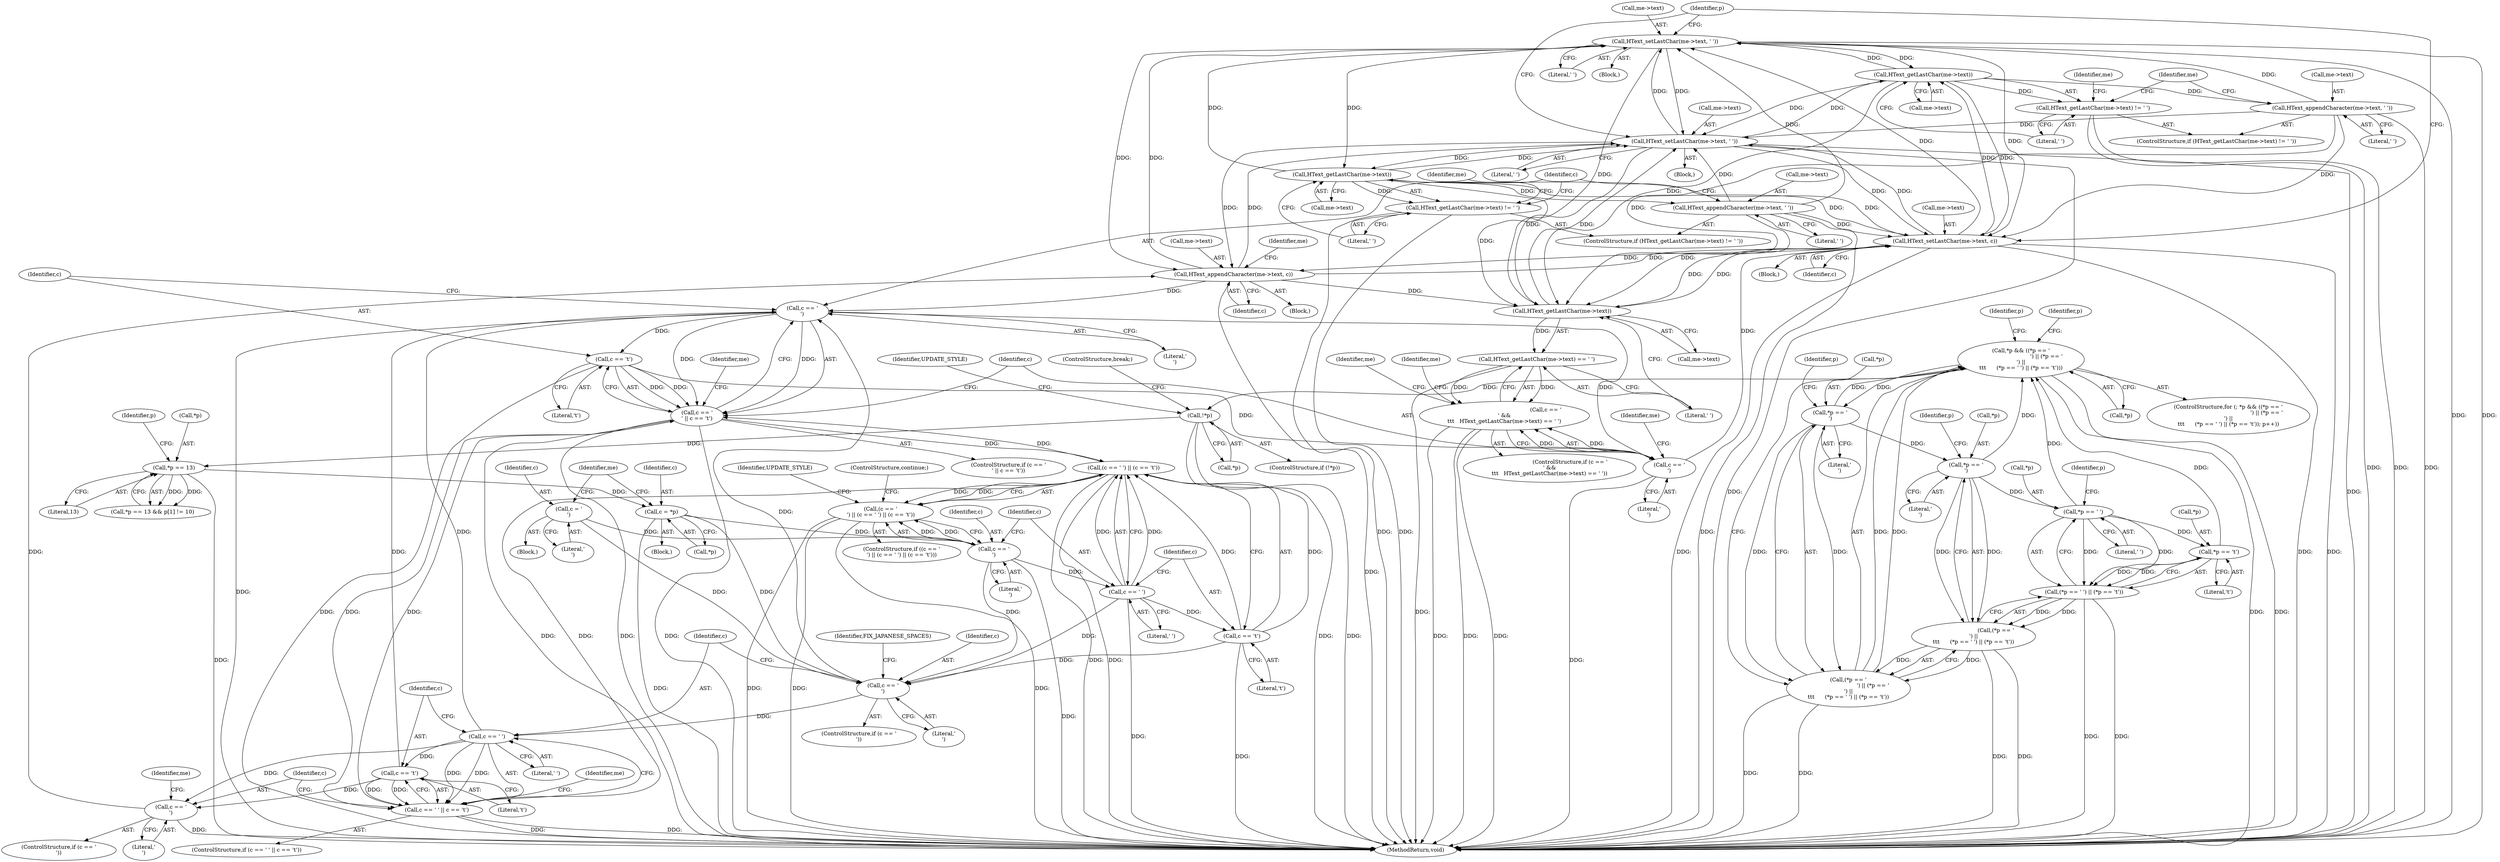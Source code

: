 digraph "0_lynx-snapshots_280a61b300a1614f6037efc0902ff7ecf17146e9@pointer" {
"1000438" [label="(Call,HText_setLastChar(me->text, ' '))"];
"1000374" [label="(Call,HText_getLastChar(me->text))"];
"1000456" [label="(Call,HText_setLastChar(me->text, ' '))"];
"1000401" [label="(Call,HText_getLastChar(me->text))"];
"1000463" [label="(Call,HText_setLastChar(me->text, c))"];
"1000406" [label="(Call,HText_appendCharacter(me->text, ' '))"];
"1000450" [label="(Call,HText_getLastChar(me->text))"];
"1000438" [label="(Call,HText_setLastChar(me->text, ' '))"];
"1000419" [label="(Call,HText_appendCharacter(me->text, c))"];
"1000413" [label="(Call,c == '\r')"];
"1000395" [label="(Call,c == '\t')"];
"1000392" [label="(Call,c == ' ')"];
"1000359" [label="(Call,c == '\n')"];
"1000330" [label="(Call,c = '\n')"];
"1000335" [label="(Call,c = *p)"];
"1000320" [label="(Call,*p == 13)"];
"1000307" [label="(Call,!*p)"];
"1000282" [label="(Call,*p && ((*p == '\n') || (*p == '\r') ||\n\t\t\t      (*p == ' ') || (*p == '\t')))"];
"1000291" [label="(Call,*p == '\r')"];
"1000286" [label="(Call,*p == '\n')"];
"1000300" [label="(Call,*p == '\t')"];
"1000296" [label="(Call,*p == ' ')"];
"1000285" [label="(Call,(*p == '\n') || (*p == '\r') ||\n\t\t\t      (*p == ' ') || (*p == '\t'))"];
"1000290" [label="(Call,(*p == '\r') ||\n\t\t\t      (*p == ' ') || (*p == '\t'))"];
"1000295" [label="(Call,(*p == ' ') || (*p == '\t'))"];
"1000350" [label="(Call,c == ' ')"];
"1000346" [label="(Call,c == '\n')"];
"1000353" [label="(Call,c == '\t')"];
"1000379" [label="(Call,HText_appendCharacter(me->text, ' '))"];
"1000446" [label="(Call,c == '\r')"];
"1000431" [label="(Call,c == '\n')"];
"1000434" [label="(Call,c == '\t')"];
"1000373" [label="(Call,HText_getLastChar(me->text) != ' ')"];
"1000400" [label="(Call,HText_getLastChar(me->text) != ' ')"];
"1000449" [label="(Call,HText_getLastChar(me->text) == ' ')"];
"1000445" [label="(Call,c == '\r' &&\n\t\t\t   HText_getLastChar(me->text) == ' ')"];
"1000430" [label="(Call,c == '\n' || c == '\t')"];
"1000349" [label="(Call,(c == ' ') || (c == '\t'))"];
"1000345" [label="(Call,(c == '\n') || (c == ' ') || (c == '\t'))"];
"1000391" [label="(Call,c == ' ' || c == '\t')"];
"1000283" [label="(Call,*p)"];
"1000465" [label="(Identifier,me)"];
"1000400" [label="(Call,HText_getLastChar(me->text) != ' ')"];
"1000438" [label="(Call,HText_setLastChar(me->text, ' '))"];
"1000359" [label="(Call,c == '\n')"];
"1000420" [label="(Call,me->text)"];
"1000463" [label="(Call,HText_setLastChar(me->text, c))"];
"1000406" [label="(Call,HText_appendCharacter(me->text, ' '))"];
"1000458" [label="(Identifier,me)"];
"1000399" [label="(ControlStructure,if (HText_getLastChar(me->text) != ' '))"];
"1000386" [label="(Identifier,me)"];
"1000335" [label="(Call,c = *p)"];
"1000357" [label="(Identifier,UPDATE_STYLE)"];
"1000442" [label="(Literal,' ')"];
"1000302" [label="(Identifier,p)"];
"1000375" [label="(Call,me->text)"];
"1000301" [label="(Call,*p)"];
"1000405" [label="(Literal,' ')"];
"1000432" [label="(Identifier,c)"];
"1000332" [label="(Literal,'\n')"];
"1000298" [label="(Identifier,p)"];
"1000456" [label="(Call,HText_setLastChar(me->text, ' '))"];
"1000297" [label="(Call,*p)"];
"1000450" [label="(Call,HText_getLastChar(me->text))"];
"1000434" [label="(Call,c == '\t')"];
"1000308" [label="(Call,*p)"];
"1000355" [label="(Literal,'\t')"];
"1000426" [label="(Identifier,me)"];
"1000316" [label="(Identifier,p)"];
"1000423" [label="(Identifier,c)"];
"1000460" [label="(Literal,' ')"];
"1000361" [label="(Literal,'\n')"];
"1000330" [label="(Call,c = '\n')"];
"1000299" [label="(Literal,' ')"];
"1000336" [label="(Identifier,c)"];
"1000329" [label="(Block,)"];
"1000286" [label="(Call,*p == '\n')"];
"1000381" [label="(Identifier,me)"];
"1000433" [label="(Literal,'\n')"];
"1000429" [label="(ControlStructure,if (c == '\n' || c == '\t'))"];
"1000439" [label="(Call,me->text)"];
"1000505" [label="(MethodReturn,void)"];
"1000418" [label="(Block,)"];
"1000415" [label="(Literal,'\r')"];
"1000419" [label="(Call,HText_appendCharacter(me->text, c))"];
"1000392" [label="(Call,c == ' ')"];
"1000410" [label="(Literal,' ')"];
"1000341" [label="(Identifier,me)"];
"1000345" [label="(Call,(c == '\n') || (c == ' ') || (c == '\t'))"];
"1000323" [label="(Literal,13)"];
"1000446" [label="(Call,c == '\r')"];
"1000326" [label="(Identifier,p)"];
"1000306" [label="(ControlStructure,if (!*p))"];
"1000282" [label="(Call,*p && ((*p == '\n') || (*p == '\r') ||\n\t\t\t      (*p == ' ') || (*p == '\t')))"];
"1000437" [label="(Block,)"];
"1000352" [label="(Literal,' ')"];
"1000350" [label="(Call,c == ' ')"];
"1000300" [label="(Call,*p == '\t')"];
"1000287" [label="(Call,*p)"];
"1000412" [label="(ControlStructure,if (c == '\r'))"];
"1000303" [label="(Literal,'\t')"];
"1000396" [label="(Identifier,c)"];
"1000334" [label="(Block,)"];
"1000305" [label="(Identifier,p)"];
"1000448" [label="(Literal,'\r')"];
"1000393" [label="(Identifier,c)"];
"1000444" [label="(ControlStructure,if (c == '\r' &&\n\t\t\t   HText_getLastChar(me->text) == ' '))"];
"1000451" [label="(Call,me->text)"];
"1000379" [label="(Call,HText_appendCharacter(me->text, ' '))"];
"1000452" [label="(Identifier,me)"];
"1000440" [label="(Identifier,me)"];
"1000455" [label="(Block,)"];
"1000285" [label="(Call,(*p == '\n') || (*p == '\r') ||\n\t\t\t      (*p == ' ') || (*p == '\t'))"];
"1000291" [label="(Call,*p == '\r')"];
"1000309" [label="(Identifier,p)"];
"1000435" [label="(Identifier,c)"];
"1000383" [label="(Literal,' ')"];
"1000380" [label="(Call,me->text)"];
"1000337" [label="(Call,*p)"];
"1000447" [label="(Identifier,c)"];
"1000292" [label="(Call,*p)"];
"1000344" [label="(ControlStructure,if ((c == '\n') || (c == ' ') || (c == '\t')))"];
"1000374" [label="(Call,HText_getLastChar(me->text))"];
"1000431" [label="(Call,c == '\n')"];
"1000407" [label="(Call,me->text)"];
"1000290" [label="(Call,(*p == '\r') ||\n\t\t\t      (*p == ' ') || (*p == '\t'))"];
"1000351" [label="(Identifier,c)"];
"1000346" [label="(Call,c == '\n')"];
"1000349" [label="(Call,(c == ' ') || (c == '\t'))"];
"1000293" [label="(Identifier,p)"];
"1000445" [label="(Call,c == '\r' &&\n\t\t\t   HText_getLastChar(me->text) == ' ')"];
"1000365" [label="(Identifier,FIX_JAPANESE_SPACES)"];
"1000401" [label="(Call,HText_getLastChar(me->text))"];
"1000467" [label="(Identifier,c)"];
"1000394" [label="(Literal,' ')"];
"1000449" [label="(Call,HText_getLastChar(me->text) == ' ')"];
"1000391" [label="(Call,c == ' ' || c == '\t')"];
"1000320" [label="(Call,*p == 13)"];
"1000414" [label="(Identifier,c)"];
"1000347" [label="(Identifier,c)"];
"1000294" [label="(Literal,'\r')"];
"1000464" [label="(Call,me->text)"];
"1000378" [label="(Literal,' ')"];
"1000289" [label="(Literal,'\n')"];
"1000348" [label="(Literal,'\n')"];
"1000321" [label="(Call,*p)"];
"1000372" [label="(ControlStructure,if (HText_getLastChar(me->text) != ' '))"];
"1000454" [label="(Literal,' ')"];
"1000436" [label="(Literal,'\t')"];
"1000295" [label="(Call,(*p == ' ') || (*p == '\t'))"];
"1000390" [label="(ControlStructure,if (c == ' ' || c == '\t'))"];
"1000296" [label="(Call,*p == ' ')"];
"1000354" [label="(Identifier,c)"];
"1000408" [label="(Identifier,me)"];
"1000311" [label="(Identifier,UPDATE_STYLE)"];
"1000395" [label="(Call,c == '\t')"];
"1000457" [label="(Call,me->text)"];
"1000397" [label="(Literal,'\t')"];
"1000281" [label="(ControlStructure,for (; *p && ((*p == '\n') || (*p == '\r') ||\n\t\t\t      (*p == ' ') || (*p == '\t')); p++))"];
"1000402" [label="(Call,me->text)"];
"1000413" [label="(Call,c == '\r')"];
"1000356" [label="(ControlStructure,continue;)"];
"1000358" [label="(ControlStructure,if (c == '\n'))"];
"1000373" [label="(Call,HText_getLastChar(me->text) != ' ')"];
"1000331" [label="(Identifier,c)"];
"1000319" [label="(Call,*p == 13 && p[1] != 10)"];
"1000430" [label="(Call,c == '\n' || c == '\t')"];
"1000421" [label="(Identifier,me)"];
"1000360" [label="(Identifier,c)"];
"1000353" [label="(Call,c == '\t')"];
"1000462" [label="(Block,)"];
"1000307" [label="(Call,!*p)"];
"1000403" [label="(Identifier,me)"];
"1000310" [label="(ControlStructure,break;)"];
"1000438" -> "1000437"  [label="AST: "];
"1000438" -> "1000442"  [label="CFG: "];
"1000439" -> "1000438"  [label="AST: "];
"1000442" -> "1000438"  [label="AST: "];
"1000316" -> "1000438"  [label="CFG: "];
"1000438" -> "1000505"  [label="DDG: "];
"1000438" -> "1000505"  [label="DDG: "];
"1000438" -> "1000374"  [label="DDG: "];
"1000438" -> "1000401"  [label="DDG: "];
"1000438" -> "1000419"  [label="DDG: "];
"1000374" -> "1000438"  [label="DDG: "];
"1000456" -> "1000438"  [label="DDG: "];
"1000401" -> "1000438"  [label="DDG: "];
"1000406" -> "1000438"  [label="DDG: "];
"1000463" -> "1000438"  [label="DDG: "];
"1000419" -> "1000438"  [label="DDG: "];
"1000379" -> "1000438"  [label="DDG: "];
"1000438" -> "1000450"  [label="DDG: "];
"1000438" -> "1000456"  [label="DDG: "];
"1000438" -> "1000463"  [label="DDG: "];
"1000374" -> "1000373"  [label="AST: "];
"1000374" -> "1000375"  [label="CFG: "];
"1000375" -> "1000374"  [label="AST: "];
"1000378" -> "1000374"  [label="CFG: "];
"1000374" -> "1000373"  [label="DDG: "];
"1000456" -> "1000374"  [label="DDG: "];
"1000463" -> "1000374"  [label="DDG: "];
"1000374" -> "1000379"  [label="DDG: "];
"1000374" -> "1000450"  [label="DDG: "];
"1000374" -> "1000456"  [label="DDG: "];
"1000374" -> "1000463"  [label="DDG: "];
"1000456" -> "1000455"  [label="AST: "];
"1000456" -> "1000460"  [label="CFG: "];
"1000457" -> "1000456"  [label="AST: "];
"1000460" -> "1000456"  [label="AST: "];
"1000316" -> "1000456"  [label="CFG: "];
"1000456" -> "1000505"  [label="DDG: "];
"1000456" -> "1000505"  [label="DDG: "];
"1000456" -> "1000401"  [label="DDG: "];
"1000456" -> "1000419"  [label="DDG: "];
"1000456" -> "1000450"  [label="DDG: "];
"1000401" -> "1000456"  [label="DDG: "];
"1000406" -> "1000456"  [label="DDG: "];
"1000463" -> "1000456"  [label="DDG: "];
"1000450" -> "1000456"  [label="DDG: "];
"1000419" -> "1000456"  [label="DDG: "];
"1000379" -> "1000456"  [label="DDG: "];
"1000456" -> "1000463"  [label="DDG: "];
"1000401" -> "1000400"  [label="AST: "];
"1000401" -> "1000402"  [label="CFG: "];
"1000402" -> "1000401"  [label="AST: "];
"1000405" -> "1000401"  [label="CFG: "];
"1000401" -> "1000400"  [label="DDG: "];
"1000463" -> "1000401"  [label="DDG: "];
"1000401" -> "1000406"  [label="DDG: "];
"1000401" -> "1000450"  [label="DDG: "];
"1000401" -> "1000463"  [label="DDG: "];
"1000463" -> "1000462"  [label="AST: "];
"1000463" -> "1000467"  [label="CFG: "];
"1000464" -> "1000463"  [label="AST: "];
"1000467" -> "1000463"  [label="AST: "];
"1000316" -> "1000463"  [label="CFG: "];
"1000463" -> "1000505"  [label="DDG: "];
"1000463" -> "1000505"  [label="DDG: "];
"1000463" -> "1000505"  [label="DDG: "];
"1000463" -> "1000419"  [label="DDG: "];
"1000463" -> "1000450"  [label="DDG: "];
"1000406" -> "1000463"  [label="DDG: "];
"1000450" -> "1000463"  [label="DDG: "];
"1000419" -> "1000463"  [label="DDG: "];
"1000379" -> "1000463"  [label="DDG: "];
"1000446" -> "1000463"  [label="DDG: "];
"1000406" -> "1000399"  [label="AST: "];
"1000406" -> "1000410"  [label="CFG: "];
"1000407" -> "1000406"  [label="AST: "];
"1000410" -> "1000406"  [label="AST: "];
"1000432" -> "1000406"  [label="CFG: "];
"1000406" -> "1000505"  [label="DDG: "];
"1000406" -> "1000450"  [label="DDG: "];
"1000450" -> "1000449"  [label="AST: "];
"1000450" -> "1000451"  [label="CFG: "];
"1000451" -> "1000450"  [label="AST: "];
"1000454" -> "1000450"  [label="CFG: "];
"1000450" -> "1000449"  [label="DDG: "];
"1000419" -> "1000450"  [label="DDG: "];
"1000379" -> "1000450"  [label="DDG: "];
"1000419" -> "1000418"  [label="AST: "];
"1000419" -> "1000423"  [label="CFG: "];
"1000420" -> "1000419"  [label="AST: "];
"1000423" -> "1000419"  [label="AST: "];
"1000426" -> "1000419"  [label="CFG: "];
"1000419" -> "1000505"  [label="DDG: "];
"1000413" -> "1000419"  [label="DDG: "];
"1000419" -> "1000431"  [label="DDG: "];
"1000413" -> "1000412"  [label="AST: "];
"1000413" -> "1000415"  [label="CFG: "];
"1000414" -> "1000413"  [label="AST: "];
"1000415" -> "1000413"  [label="AST: "];
"1000421" -> "1000413"  [label="CFG: "];
"1000413" -> "1000505"  [label="DDG: "];
"1000395" -> "1000413"  [label="DDG: "];
"1000392" -> "1000413"  [label="DDG: "];
"1000395" -> "1000391"  [label="AST: "];
"1000395" -> "1000397"  [label="CFG: "];
"1000396" -> "1000395"  [label="AST: "];
"1000397" -> "1000395"  [label="AST: "];
"1000391" -> "1000395"  [label="CFG: "];
"1000395" -> "1000391"  [label="DDG: "];
"1000395" -> "1000391"  [label="DDG: "];
"1000392" -> "1000395"  [label="DDG: "];
"1000395" -> "1000431"  [label="DDG: "];
"1000392" -> "1000391"  [label="AST: "];
"1000392" -> "1000394"  [label="CFG: "];
"1000393" -> "1000392"  [label="AST: "];
"1000394" -> "1000392"  [label="AST: "];
"1000396" -> "1000392"  [label="CFG: "];
"1000391" -> "1000392"  [label="CFG: "];
"1000392" -> "1000391"  [label="DDG: "];
"1000392" -> "1000391"  [label="DDG: "];
"1000359" -> "1000392"  [label="DDG: "];
"1000392" -> "1000431"  [label="DDG: "];
"1000359" -> "1000358"  [label="AST: "];
"1000359" -> "1000361"  [label="CFG: "];
"1000360" -> "1000359"  [label="AST: "];
"1000361" -> "1000359"  [label="AST: "];
"1000365" -> "1000359"  [label="CFG: "];
"1000393" -> "1000359"  [label="CFG: "];
"1000330" -> "1000359"  [label="DDG: "];
"1000335" -> "1000359"  [label="DDG: "];
"1000350" -> "1000359"  [label="DDG: "];
"1000346" -> "1000359"  [label="DDG: "];
"1000353" -> "1000359"  [label="DDG: "];
"1000359" -> "1000431"  [label="DDG: "];
"1000330" -> "1000329"  [label="AST: "];
"1000330" -> "1000332"  [label="CFG: "];
"1000331" -> "1000330"  [label="AST: "];
"1000332" -> "1000330"  [label="AST: "];
"1000341" -> "1000330"  [label="CFG: "];
"1000330" -> "1000346"  [label="DDG: "];
"1000335" -> "1000334"  [label="AST: "];
"1000335" -> "1000337"  [label="CFG: "];
"1000336" -> "1000335"  [label="AST: "];
"1000337" -> "1000335"  [label="AST: "];
"1000341" -> "1000335"  [label="CFG: "];
"1000335" -> "1000505"  [label="DDG: "];
"1000320" -> "1000335"  [label="DDG: "];
"1000335" -> "1000346"  [label="DDG: "];
"1000320" -> "1000319"  [label="AST: "];
"1000320" -> "1000323"  [label="CFG: "];
"1000321" -> "1000320"  [label="AST: "];
"1000323" -> "1000320"  [label="AST: "];
"1000326" -> "1000320"  [label="CFG: "];
"1000319" -> "1000320"  [label="CFG: "];
"1000320" -> "1000505"  [label="DDG: "];
"1000320" -> "1000319"  [label="DDG: "];
"1000320" -> "1000319"  [label="DDG: "];
"1000307" -> "1000320"  [label="DDG: "];
"1000307" -> "1000306"  [label="AST: "];
"1000307" -> "1000308"  [label="CFG: "];
"1000308" -> "1000307"  [label="AST: "];
"1000310" -> "1000307"  [label="CFG: "];
"1000311" -> "1000307"  [label="CFG: "];
"1000307" -> "1000505"  [label="DDG: "];
"1000307" -> "1000505"  [label="DDG: "];
"1000282" -> "1000307"  [label="DDG: "];
"1000282" -> "1000281"  [label="AST: "];
"1000282" -> "1000283"  [label="CFG: "];
"1000282" -> "1000285"  [label="CFG: "];
"1000283" -> "1000282"  [label="AST: "];
"1000285" -> "1000282"  [label="AST: "];
"1000305" -> "1000282"  [label="CFG: "];
"1000309" -> "1000282"  [label="CFG: "];
"1000282" -> "1000505"  [label="DDG: "];
"1000282" -> "1000505"  [label="DDG: "];
"1000291" -> "1000282"  [label="DDG: "];
"1000286" -> "1000282"  [label="DDG: "];
"1000300" -> "1000282"  [label="DDG: "];
"1000296" -> "1000282"  [label="DDG: "];
"1000285" -> "1000282"  [label="DDG: "];
"1000285" -> "1000282"  [label="DDG: "];
"1000282" -> "1000286"  [label="DDG: "];
"1000291" -> "1000290"  [label="AST: "];
"1000291" -> "1000294"  [label="CFG: "];
"1000292" -> "1000291"  [label="AST: "];
"1000294" -> "1000291"  [label="AST: "];
"1000298" -> "1000291"  [label="CFG: "];
"1000290" -> "1000291"  [label="CFG: "];
"1000291" -> "1000290"  [label="DDG: "];
"1000291" -> "1000290"  [label="DDG: "];
"1000286" -> "1000291"  [label="DDG: "];
"1000291" -> "1000296"  [label="DDG: "];
"1000286" -> "1000285"  [label="AST: "];
"1000286" -> "1000289"  [label="CFG: "];
"1000287" -> "1000286"  [label="AST: "];
"1000289" -> "1000286"  [label="AST: "];
"1000293" -> "1000286"  [label="CFG: "];
"1000285" -> "1000286"  [label="CFG: "];
"1000286" -> "1000285"  [label="DDG: "];
"1000286" -> "1000285"  [label="DDG: "];
"1000300" -> "1000295"  [label="AST: "];
"1000300" -> "1000303"  [label="CFG: "];
"1000301" -> "1000300"  [label="AST: "];
"1000303" -> "1000300"  [label="AST: "];
"1000295" -> "1000300"  [label="CFG: "];
"1000300" -> "1000295"  [label="DDG: "];
"1000300" -> "1000295"  [label="DDG: "];
"1000296" -> "1000300"  [label="DDG: "];
"1000296" -> "1000295"  [label="AST: "];
"1000296" -> "1000299"  [label="CFG: "];
"1000297" -> "1000296"  [label="AST: "];
"1000299" -> "1000296"  [label="AST: "];
"1000302" -> "1000296"  [label="CFG: "];
"1000295" -> "1000296"  [label="CFG: "];
"1000296" -> "1000295"  [label="DDG: "];
"1000296" -> "1000295"  [label="DDG: "];
"1000285" -> "1000290"  [label="CFG: "];
"1000290" -> "1000285"  [label="AST: "];
"1000285" -> "1000505"  [label="DDG: "];
"1000285" -> "1000505"  [label="DDG: "];
"1000290" -> "1000285"  [label="DDG: "];
"1000290" -> "1000285"  [label="DDG: "];
"1000290" -> "1000295"  [label="CFG: "];
"1000295" -> "1000290"  [label="AST: "];
"1000290" -> "1000505"  [label="DDG: "];
"1000290" -> "1000505"  [label="DDG: "];
"1000295" -> "1000290"  [label="DDG: "];
"1000295" -> "1000290"  [label="DDG: "];
"1000295" -> "1000505"  [label="DDG: "];
"1000295" -> "1000505"  [label="DDG: "];
"1000350" -> "1000349"  [label="AST: "];
"1000350" -> "1000352"  [label="CFG: "];
"1000351" -> "1000350"  [label="AST: "];
"1000352" -> "1000350"  [label="AST: "];
"1000354" -> "1000350"  [label="CFG: "];
"1000349" -> "1000350"  [label="CFG: "];
"1000350" -> "1000505"  [label="DDG: "];
"1000350" -> "1000349"  [label="DDG: "];
"1000350" -> "1000349"  [label="DDG: "];
"1000346" -> "1000350"  [label="DDG: "];
"1000350" -> "1000353"  [label="DDG: "];
"1000346" -> "1000345"  [label="AST: "];
"1000346" -> "1000348"  [label="CFG: "];
"1000347" -> "1000346"  [label="AST: "];
"1000348" -> "1000346"  [label="AST: "];
"1000351" -> "1000346"  [label="CFG: "];
"1000345" -> "1000346"  [label="CFG: "];
"1000346" -> "1000505"  [label="DDG: "];
"1000346" -> "1000345"  [label="DDG: "];
"1000346" -> "1000345"  [label="DDG: "];
"1000353" -> "1000349"  [label="AST: "];
"1000353" -> "1000355"  [label="CFG: "];
"1000354" -> "1000353"  [label="AST: "];
"1000355" -> "1000353"  [label="AST: "];
"1000349" -> "1000353"  [label="CFG: "];
"1000353" -> "1000505"  [label="DDG: "];
"1000353" -> "1000349"  [label="DDG: "];
"1000353" -> "1000349"  [label="DDG: "];
"1000379" -> "1000372"  [label="AST: "];
"1000379" -> "1000383"  [label="CFG: "];
"1000380" -> "1000379"  [label="AST: "];
"1000383" -> "1000379"  [label="AST: "];
"1000386" -> "1000379"  [label="CFG: "];
"1000379" -> "1000505"  [label="DDG: "];
"1000446" -> "1000445"  [label="AST: "];
"1000446" -> "1000448"  [label="CFG: "];
"1000447" -> "1000446"  [label="AST: "];
"1000448" -> "1000446"  [label="AST: "];
"1000452" -> "1000446"  [label="CFG: "];
"1000445" -> "1000446"  [label="CFG: "];
"1000446" -> "1000505"  [label="DDG: "];
"1000446" -> "1000445"  [label="DDG: "];
"1000446" -> "1000445"  [label="DDG: "];
"1000431" -> "1000446"  [label="DDG: "];
"1000434" -> "1000446"  [label="DDG: "];
"1000431" -> "1000430"  [label="AST: "];
"1000431" -> "1000433"  [label="CFG: "];
"1000432" -> "1000431"  [label="AST: "];
"1000433" -> "1000431"  [label="AST: "];
"1000435" -> "1000431"  [label="CFG: "];
"1000430" -> "1000431"  [label="CFG: "];
"1000431" -> "1000505"  [label="DDG: "];
"1000431" -> "1000430"  [label="DDG: "];
"1000431" -> "1000430"  [label="DDG: "];
"1000431" -> "1000434"  [label="DDG: "];
"1000434" -> "1000430"  [label="AST: "];
"1000434" -> "1000436"  [label="CFG: "];
"1000435" -> "1000434"  [label="AST: "];
"1000436" -> "1000434"  [label="AST: "];
"1000430" -> "1000434"  [label="CFG: "];
"1000434" -> "1000505"  [label="DDG: "];
"1000434" -> "1000430"  [label="DDG: "];
"1000434" -> "1000430"  [label="DDG: "];
"1000373" -> "1000372"  [label="AST: "];
"1000373" -> "1000378"  [label="CFG: "];
"1000378" -> "1000373"  [label="AST: "];
"1000381" -> "1000373"  [label="CFG: "];
"1000386" -> "1000373"  [label="CFG: "];
"1000373" -> "1000505"  [label="DDG: "];
"1000373" -> "1000505"  [label="DDG: "];
"1000400" -> "1000399"  [label="AST: "];
"1000400" -> "1000405"  [label="CFG: "];
"1000405" -> "1000400"  [label="AST: "];
"1000408" -> "1000400"  [label="CFG: "];
"1000432" -> "1000400"  [label="CFG: "];
"1000400" -> "1000505"  [label="DDG: "];
"1000400" -> "1000505"  [label="DDG: "];
"1000449" -> "1000445"  [label="AST: "];
"1000449" -> "1000454"  [label="CFG: "];
"1000454" -> "1000449"  [label="AST: "];
"1000445" -> "1000449"  [label="CFG: "];
"1000449" -> "1000505"  [label="DDG: "];
"1000449" -> "1000445"  [label="DDG: "];
"1000449" -> "1000445"  [label="DDG: "];
"1000445" -> "1000444"  [label="AST: "];
"1000458" -> "1000445"  [label="CFG: "];
"1000465" -> "1000445"  [label="CFG: "];
"1000445" -> "1000505"  [label="DDG: "];
"1000445" -> "1000505"  [label="DDG: "];
"1000445" -> "1000505"  [label="DDG: "];
"1000430" -> "1000429"  [label="AST: "];
"1000440" -> "1000430"  [label="CFG: "];
"1000447" -> "1000430"  [label="CFG: "];
"1000430" -> "1000505"  [label="DDG: "];
"1000430" -> "1000505"  [label="DDG: "];
"1000430" -> "1000505"  [label="DDG: "];
"1000430" -> "1000349"  [label="DDG: "];
"1000430" -> "1000391"  [label="DDG: "];
"1000391" -> "1000430"  [label="DDG: "];
"1000349" -> "1000430"  [label="DDG: "];
"1000349" -> "1000345"  [label="AST: "];
"1000345" -> "1000349"  [label="CFG: "];
"1000349" -> "1000505"  [label="DDG: "];
"1000349" -> "1000505"  [label="DDG: "];
"1000349" -> "1000345"  [label="DDG: "];
"1000349" -> "1000345"  [label="DDG: "];
"1000349" -> "1000391"  [label="DDG: "];
"1000345" -> "1000344"  [label="AST: "];
"1000356" -> "1000345"  [label="CFG: "];
"1000357" -> "1000345"  [label="CFG: "];
"1000345" -> "1000505"  [label="DDG: "];
"1000345" -> "1000505"  [label="DDG: "];
"1000345" -> "1000505"  [label="DDG: "];
"1000391" -> "1000390"  [label="AST: "];
"1000403" -> "1000391"  [label="CFG: "];
"1000414" -> "1000391"  [label="CFG: "];
"1000391" -> "1000505"  [label="DDG: "];
"1000391" -> "1000505"  [label="DDG: "];
}
